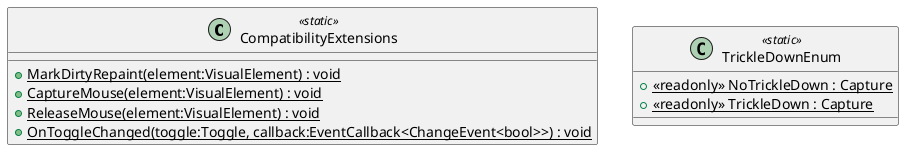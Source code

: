 @startuml
class CompatibilityExtensions <<static>> {
    + {static} MarkDirtyRepaint(element:VisualElement) : void
    + {static} CaptureMouse(element:VisualElement) : void
    + {static} ReleaseMouse(element:VisualElement) : void
    + {static} OnToggleChanged(toggle:Toggle, callback:EventCallback<ChangeEvent<bool>>) : void
}
class TrickleDownEnum <<static>> {
    + {static} <<readonly>> NoTrickleDown : Capture
    + {static} <<readonly>> TrickleDown : Capture
}
@enduml
